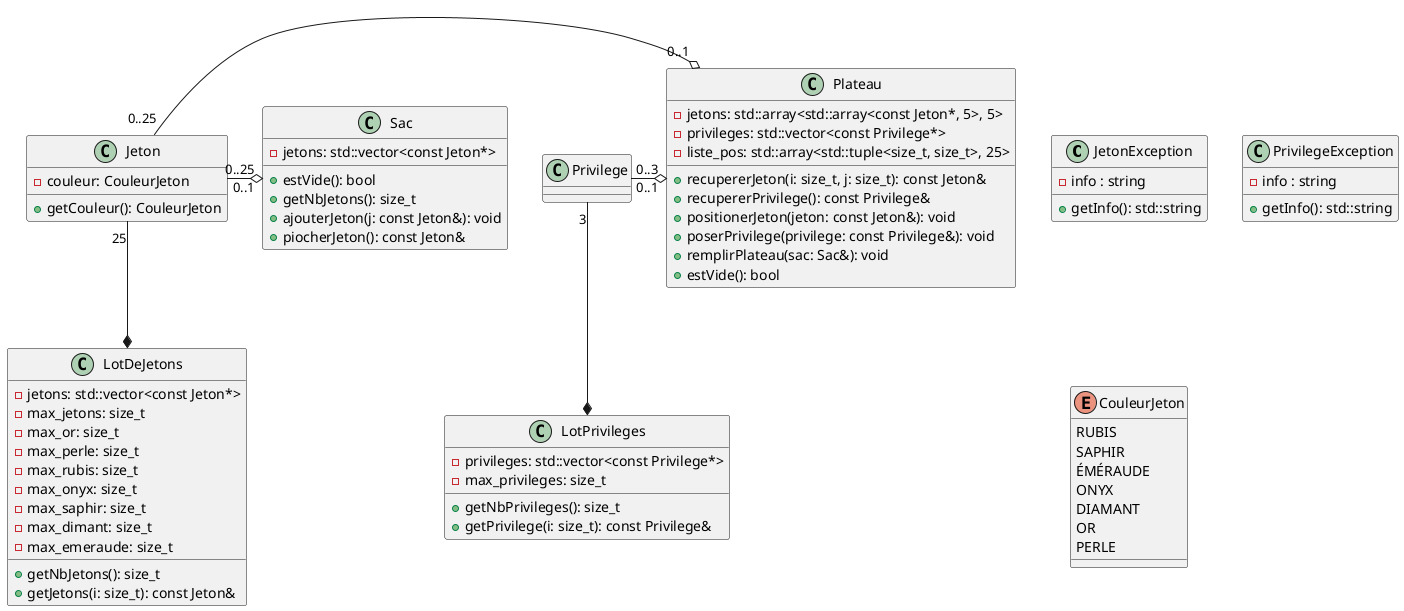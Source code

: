 @startuml jetons

class JetonException {
  - info : string
  + getInfo(): std::string
}

class PrivilegeException {
  - info : string
  + getInfo(): std::string
}

enum CouleurJeton {
  RUBIS
  SAPHIR
  ÉMÉRAUDE
  ONYX
  DIAMANT
  OR
  PERLE
}

class Jeton {
  - couleur: CouleurJeton
  + getCouleur(): CouleurJeton
}

class LotDeJetons {
  - jetons: std::vector<const Jeton*>
  - max_jetons: size_t
  - max_or: size_t
  - max_perle: size_t
  - max_rubis: size_t
  - max_onyx: size_t
  - max_saphir: size_t
  - max_dimant: size_t
  - max_emeraude: size_t
  + getNbJetons(): size_t
  + getJetons(i: size_t): const Jeton&
}

class Privilege {
}

class LotPrivileges {
  - privileges: std::vector<const Privilege*>
  - max_privileges: size_t
  + getNbPrivileges(): size_t
  + getPrivilege(i: size_t): const Privilege&
}

class Sac {
  - jetons: std::vector<const Jeton*>
  + estVide(): bool
  + getNbJetons(): size_t
  + ajouterJeton(j: const Jeton&): void
  + piocherJeton(): const Jeton&
}

class Plateau {
  - jetons: std::array<std::array<const Jeton*, 5>, 5>
  - privileges: std::vector<const Privilege*>
  - liste_pos: std::array<std::tuple<size_t, size_t>, 25>
  + recupererJeton(i: size_t, j: size_t): const Jeton&
  + recupererPrivilege(): const Privilege&
  + positionerJeton(jeton: const Jeton&): void
  + poserPrivilege(privilege: const Privilege&): void
  + remplirPlateau(sac: Sac&): void
  + estVide(): bool
}

Jeton "25" --* LotDeJetons
Jeton "0..25" -o "0..1" Sac

Privilege "3" --* LotPrivileges

Jeton "0..25" -o "0..1" Plateau
Privilege "0..3" -o "0..1" Plateau

@enduml